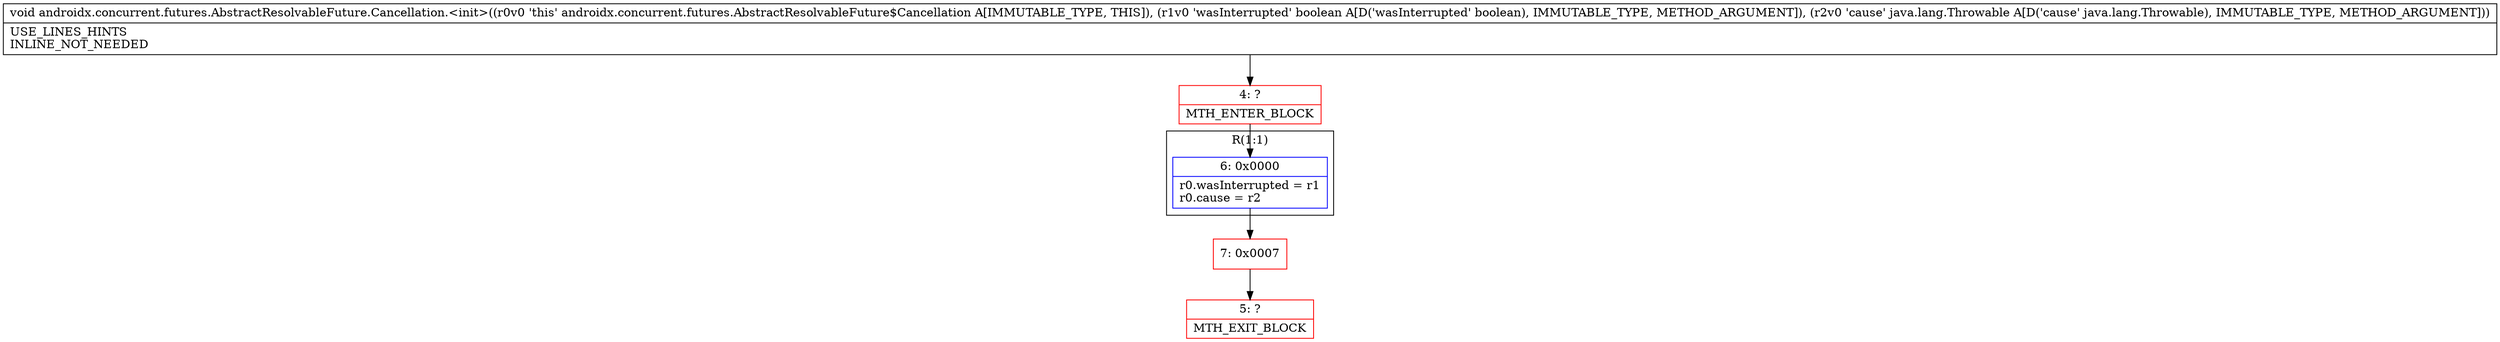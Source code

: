 digraph "CFG forandroidx.concurrent.futures.AbstractResolvableFuture.Cancellation.\<init\>(ZLjava\/lang\/Throwable;)V" {
subgraph cluster_Region_1030854767 {
label = "R(1:1)";
node [shape=record,color=blue];
Node_6 [shape=record,label="{6\:\ 0x0000|r0.wasInterrupted = r1\lr0.cause = r2\l}"];
}
Node_4 [shape=record,color=red,label="{4\:\ ?|MTH_ENTER_BLOCK\l}"];
Node_7 [shape=record,color=red,label="{7\:\ 0x0007}"];
Node_5 [shape=record,color=red,label="{5\:\ ?|MTH_EXIT_BLOCK\l}"];
MethodNode[shape=record,label="{void androidx.concurrent.futures.AbstractResolvableFuture.Cancellation.\<init\>((r0v0 'this' androidx.concurrent.futures.AbstractResolvableFuture$Cancellation A[IMMUTABLE_TYPE, THIS]), (r1v0 'wasInterrupted' boolean A[D('wasInterrupted' boolean), IMMUTABLE_TYPE, METHOD_ARGUMENT]), (r2v0 'cause' java.lang.Throwable A[D('cause' java.lang.Throwable), IMMUTABLE_TYPE, METHOD_ARGUMENT]))  | USE_LINES_HINTS\lINLINE_NOT_NEEDED\l}"];
MethodNode -> Node_4;Node_6 -> Node_7;
Node_4 -> Node_6;
Node_7 -> Node_5;
}

